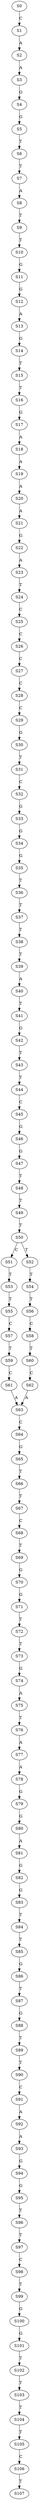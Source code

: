 strict digraph  {
	S0 -> S1 [ label = C ];
	S1 -> S2 [ label = A ];
	S2 -> S3 [ label = A ];
	S3 -> S4 [ label = G ];
	S4 -> S5 [ label = G ];
	S5 -> S6 [ label = T ];
	S6 -> S7 [ label = T ];
	S7 -> S8 [ label = A ];
	S8 -> S9 [ label = T ];
	S9 -> S10 [ label = T ];
	S10 -> S11 [ label = G ];
	S11 -> S12 [ label = G ];
	S12 -> S13 [ label = A ];
	S13 -> S14 [ label = G ];
	S14 -> S15 [ label = T ];
	S15 -> S16 [ label = T ];
	S16 -> S17 [ label = G ];
	S17 -> S18 [ label = A ];
	S18 -> S19 [ label = A ];
	S19 -> S20 [ label = A ];
	S20 -> S21 [ label = A ];
	S21 -> S22 [ label = G ];
	S22 -> S23 [ label = A ];
	S23 -> S24 [ label = T ];
	S24 -> S25 [ label = C ];
	S25 -> S26 [ label = C ];
	S26 -> S27 [ label = C ];
	S27 -> S28 [ label = C ];
	S28 -> S29 [ label = C ];
	S29 -> S30 [ label = G ];
	S30 -> S31 [ label = T ];
	S31 -> S32 [ label = C ];
	S32 -> S33 [ label = G ];
	S33 -> S34 [ label = G ];
	S34 -> S35 [ label = G ];
	S35 -> S36 [ label = T ];
	S36 -> S37 [ label = T ];
	S37 -> S38 [ label = T ];
	S38 -> S39 [ label = T ];
	S39 -> S40 [ label = A ];
	S40 -> S41 [ label = T ];
	S41 -> S42 [ label = G ];
	S42 -> S43 [ label = T ];
	S43 -> S44 [ label = T ];
	S44 -> S45 [ label = C ];
	S45 -> S46 [ label = G ];
	S46 -> S47 [ label = G ];
	S47 -> S48 [ label = T ];
	S48 -> S49 [ label = T ];
	S49 -> S50 [ label = T ];
	S50 -> S51 [ label = C ];
	S50 -> S52 [ label = T ];
	S51 -> S53 [ label = T ];
	S52 -> S54 [ label = T ];
	S53 -> S55 [ label = T ];
	S54 -> S56 [ label = T ];
	S55 -> S57 [ label = C ];
	S56 -> S58 [ label = C ];
	S57 -> S59 [ label = T ];
	S58 -> S60 [ label = T ];
	S59 -> S61 [ label = C ];
	S60 -> S62 [ label = C ];
	S61 -> S63 [ label = A ];
	S62 -> S63 [ label = A ];
	S63 -> S64 [ label = C ];
	S64 -> S65 [ label = G ];
	S65 -> S66 [ label = T ];
	S66 -> S67 [ label = T ];
	S67 -> S68 [ label = C ];
	S68 -> S69 [ label = T ];
	S69 -> S70 [ label = G ];
	S70 -> S71 [ label = G ];
	S71 -> S72 [ label = T ];
	S72 -> S73 [ label = T ];
	S73 -> S74 [ label = G ];
	S74 -> S75 [ label = A ];
	S75 -> S76 [ label = T ];
	S76 -> S77 [ label = A ];
	S77 -> S78 [ label = A ];
	S78 -> S79 [ label = G ];
	S79 -> S80 [ label = G ];
	S80 -> S81 [ label = A ];
	S81 -> S82 [ label = G ];
	S82 -> S83 [ label = G ];
	S83 -> S84 [ label = T ];
	S84 -> S85 [ label = T ];
	S85 -> S86 [ label = G ];
	S86 -> S87 [ label = T ];
	S87 -> S88 [ label = G ];
	S88 -> S89 [ label = T ];
	S89 -> S90 [ label = T ];
	S90 -> S91 [ label = C ];
	S91 -> S92 [ label = A ];
	S92 -> S93 [ label = A ];
	S93 -> S94 [ label = G ];
	S94 -> S95 [ label = G ];
	S95 -> S96 [ label = T ];
	S96 -> S97 [ label = T ];
	S97 -> S98 [ label = C ];
	S98 -> S99 [ label = T ];
	S99 -> S100 [ label = G ];
	S100 -> S101 [ label = G ];
	S101 -> S102 [ label = T ];
	S102 -> S103 [ label = T ];
	S103 -> S104 [ label = T ];
	S104 -> S105 [ label = T ];
	S105 -> S106 [ label = C ];
	S106 -> S107 [ label = T ];
}
